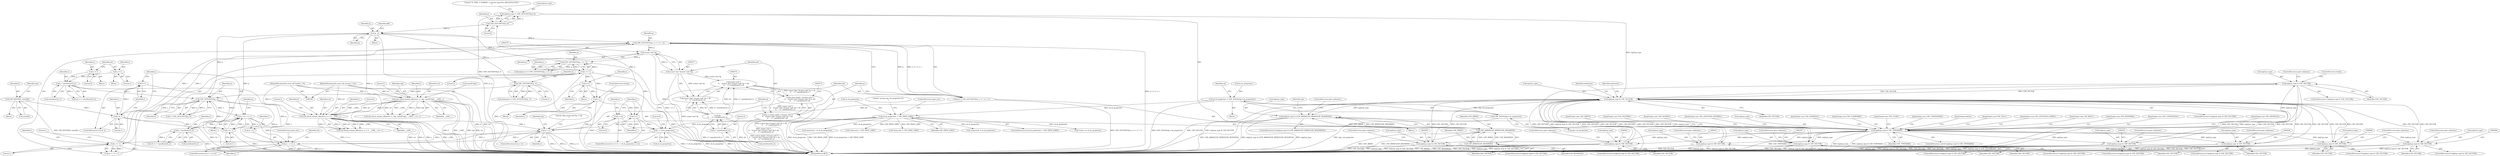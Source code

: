 digraph "0_file_f97486ef5dc3e8735440edc4fc8808c63e1a3ef0@array" {
"1000810" [label="(Call,inp[i].pi_type & CDF_VECTOR)"];
"1000386" [label="(Call,inp[i].pi_type & CDF_TYPEMASK)"];
"1000373" [label="(Call,inp[i].pi_type & (CDF_ARRAY|CDF_BYREF|CDF_RESERVED))"];
"1000342" [label="(Call,inp[i].pi_type & CDF_VECTOR)"];
"1000310" [label="(Call,inp[i].pi_type = CDF_GETUINT32(q, 0))"];
"1000316" [label="(Call,CDF_GETUINT32(q, 0))"];
"1000288" [label="(Call,q > e)"];
"1000269" [label="(Call,q = (const uint8_t *)(const void *)\n\t\t    ((const char *)(const void *)p + ofs\n\t\t    - 2 * sizeof(uint32_t)))"];
"1000271" [label="(Call,(const uint8_t *)(const void *)\n\t\t    ((const char *)(const void *)p + ofs\n\t\t    - 2 * sizeof(uint32_t)))"];
"1000273" [label="(Call,(const void *)\n\t\t    ((const char *)(const void *)p + ofs\n\t\t    - 2 * sizeof(uint32_t)))"];
"1000276" [label="(Call,(const char *)(const void *)p)"];
"1000278" [label="(Call,(const void *)p)"];
"1000262" [label="(Call,CDF_GETUINT32(p, (i << 1) + 1))"];
"1000337" [label="(Call,q - p)"];
"1000305" [label="(Call,CDF_GETUINT32(p, i << 1))"];
"1000307" [label="(Call,i << 1)"];
"1000265" [label="(Call,i << 1)"];
"1000251" [label="(Call,i < sh.sh_properties)"];
"1000256" [label="(Call,i++)"];
"1000773" [label="(Call,i--)"];
"1000695" [label="(Call,i++)"];
"1000248" [label="(Call,i = 0)"];
"1000177" [label="(Call,sh.sh_properties > CDF_PROP_LIMIT)"];
"1000168" [label="(Call,sh.sh_properties = CDF_TOLE4(shp->sh_properties))"];
"1000172" [label="(Call,CDF_TOLE4(shp->sh_properties))"];
"1000281" [label="(Call,ofs\n\t\t    - 2 * sizeof(uint32_t))"];
"1000260" [label="(Call,ofs = CDF_GETUINT32(p, (i << 1) + 1))"];
"1000283" [label="(Call,2 * sizeof(uint32_t))"];
"1000761" [label="(Call,q + o >= e)"];
"1000701" [label="(Call,CDF_GETUINT32(q, o))"];
"1000352" [label="(Call,CDF_GETUINT32(q, 1))"];
"1000368" [label="(Call,o * sizeof(uint32_t))"];
"1000355" [label="(Call,o = 2)"];
"1000363" [label="(Call,o = 1)"];
"1000769" [label="(Call,o * sizeof(uint32_t))"];
"1000755" [label="(Call,o += l >> 1)"];
"1000757" [label="(Call,l >> 1)"];
"1000753" [label="(Call,l++)"];
"1000750" [label="(Call,l & 1)"];
"1000738" [label="(Call,CDF_ROUND(l, sizeof(l)))"];
"1000238" [label="(Call,cdf_check_stream_offset(sst, h, e, 0, __LINE__))"];
"1000138" [label="(Call,cdf_check_stream_offset(sst, h, shp, sizeof(*shp), __LINE__))"];
"1000101" [label="(MethodParameterIn,const cdf_stream_t *sst)"];
"1000102" [label="(MethodParameterIn,const cdf_header_t *h)"];
"1000810" [label="(Call,inp[i].pi_type & CDF_VECTOR)"];
"1000399" [label="(Call,inp[i].pi_type & CDF_VECTOR)"];
"1000556" [label="(Call,inp[i].pi_type & CDF_VECTOR)"];
"1000492" [label="(Call,inp[i].pi_type & CDF_VECTOR)"];
"1000462" [label="(Call,inp[i].pi_type & CDF_VECTOR)"];
"1000778" [label="(Call,inp[i].pi_type & CDF_VECTOR)"];
"1000524" [label="(Call,inp[i].pi_type & CDF_VECTOR)"];
"1000429" [label="(Call,inp[i].pi_type & CDF_VECTOR)"];
"1000597" [label="(Call,inp[i].pi_type & CDF_VECTOR)"];
"1000379" [label="(Call,CDF_ARRAY|CDF_BYREF|CDF_RESERVED)"];
"1000381" [label="(Call,CDF_BYREF|CDF_RESERVED)"];
"1000177" [label="(Call,sh.sh_properties > CDF_PROP_LIMIT)"];
"1000241" [label="(Identifier,e)"];
"1000243" [label="(Identifier,__LINE__)"];
"1000596" [label="(ControlStructure,if (inp[i].pi_type & CDF_VECTOR))"];
"1000810" [label="(Call,inp[i].pi_type & CDF_VECTOR)"];
"1000808" [label="(JumpTarget,case CDF_CLIPBOARD:)"];
"1000269" [label="(Call,q = (const uint8_t *)(const void *)\n\t\t    ((const char *)(const void *)p + ofs\n\t\t    - 2 * sizeof(uint32_t)))"];
"1000498" [label="(Identifier,CDF_VECTOR)"];
"1000750" [label="(Call,l & 1)"];
"1000603" [label="(Identifier,CDF_VECTOR)"];
"1000355" [label="(Call,o = 2)"];
"1000762" [label="(Call,q + o)"];
"1000769" [label="(Call,o * sizeof(uint32_t))"];
"1000809" [label="(ControlStructure,if (inp[i].pi_type & CDF_VECTOR))"];
"1000321" [label="(Literal,\"%\" SIZE_T_FORMAT \"u) id=%x type=%x offs=0x%tx,0x%x\n\")"];
"1000763" [label="(Identifier,q)"];
"1000435" [label="(Identifier,CDF_VECTOR)"];
"1000383" [label="(Identifier,CDF_RESERVED)"];
"1000284" [label="(Literal,2)"];
"1000756" [label="(Identifier,o)"];
"1000554" [label="(JumpTarget,case CDF_FLOAT:)"];
"1000101" [label="(MethodParameterIn,const cdf_stream_t *sst)"];
"1000256" [label="(Call,i++)"];
"1000266" [label="(Identifier,i)"];
"1000761" [label="(Call,q + o >= e)"];
"1000147" [label="(Literal,1)"];
"1000249" [label="(Identifier,i)"];
"1000839" [label="(MethodReturn,RET)"];
"1000262" [label="(Call,CDF_GETUINT32(p, (i << 1) + 1))"];
"1000348" [label="(Identifier,CDF_VECTOR)"];
"1000283" [label="(Call,2 * sizeof(uint32_t))"];
"1000524" [label="(Call,inp[i].pi_type & CDF_VECTOR)"];
"1000491" [label="(ControlStructure,if (inp[i].pi_type & CDF_VECTOR))"];
"1000690" [label="(Identifier,j)"];
"1000499" [label="(ControlStructure,goto unknown;)"];
"1000463" [label="(Call,inp[i].pi_type)"];
"1000522" [label="(JumpTarget,case CDF_UNSIGNED64:)"];
"1000278" [label="(Call,(const void *)p)"];
"1000178" [label="(Call,sh.sh_properties)"];
"1000767" [label="(Call,o4 = o * sizeof(uint32_t))"];
"1000468" [label="(Identifier,CDF_VECTOR)"];
"1000137" [label="(Call,cdf_check_stream_offset(sst, h, shp, sizeof(*shp), __LINE__) == -1)"];
"1000289" [label="(Identifier,q)"];
"1000771" [label="(Call,sizeof(uint32_t))"];
"1000768" [label="(Identifier,o4)"];
"1000370" [label="(Call,sizeof(uint32_t))"];
"1000305" [label="(Call,CDF_GETUINT32(p, i << 1))"];
"1000777" [label="(ControlStructure,if (inp[i].pi_type & CDF_VECTOR))"];
"1000337" [label="(Call,q - p)"];
"1000309" [label="(Literal,1)"];
"1000317" [label="(Identifier,q)"];
"1000760" [label="(ControlStructure,if (q + o >= e))"];
"1000356" [label="(Identifier,o)"];
"1000604" [label="(ControlStructure,goto unknown;)"];
"1000257" [label="(Identifier,i)"];
"1000759" [label="(Literal,1)"];
"1000530" [label="(Identifier,CDF_VECTOR)"];
"1000271" [label="(Call,(const uint8_t *)(const void *)\n\t\t    ((const char *)(const void *)p + ofs\n\t\t    - 2 * sizeof(uint32_t)))"];
"1000316" [label="(Call,CDF_GETUINT32(q, 0))"];
"1000311" [label="(Call,inp[i].pi_type)"];
"1000381" [label="(Call,CDF_BYREF|CDF_RESERVED)"];
"1000343" [label="(Call,inp[i].pi_type)"];
"1000819" [label="(JumpTarget,default:)"];
"1000275" [label="(Call,(const char *)(const void *)p + ofs\n\t\t    - 2 * sizeof(uint32_t))"];
"1000394" [label="(JumpTarget,case CDF_NULL:)"];
"1000176" [label="(ControlStructure,if (sh.sh_properties > CDF_PROP_LIMIT))"];
"1000242" [label="(Literal,0)"];
"1000230" [label="(Call,*count += sh.sh_properties)"];
"1000310" [label="(Call,inp[i].pi_type = CDF_GETUINT32(q, 0))"];
"1000280" [label="(Identifier,p)"];
"1000773" [label="(Call,i--)"];
"1000245" [label="(Literal,1)"];
"1000179" [label="(Identifier,sh)"];
"1000755" [label="(Call,o += l >> 1)"];
"1000393" [label="(Block,)"];
"1000753" [label="(Call,l++)"];
"1000757" [label="(Call,l >> 1)"];
"1000173" [label="(Call,shp->sh_properties)"];
"1000758" [label="(Identifier,l)"];
"1000107" [label="(Block,)"];
"1000398" [label="(ControlStructure,if (inp[i].pi_type & CDF_VECTOR))"];
"1000703" [label="(Identifier,o)"];
"1000638" [label="(JumpTarget,case CDF_LENGTH32_STRING:)"];
"1000766" [label="(ControlStructure,goto out;)"];
"1000203" [label="(Call,*maxcount += sh.sh_properties)"];
"1000352" [label="(Call,CDF_GETUINT32(q, 1))"];
"1000287" [label="(ControlStructure,if (q > e))"];
"1000555" [label="(ControlStructure,if (inp[i].pi_type & CDF_VECTOR))"];
"1000429" [label="(Call,inp[i].pi_type & CDF_VECTOR)"];
"1000264" [label="(Call,(i << 1) + 1)"];
"1000692" [label="(Block,)"];
"1000459" [label="(JumpTarget,case CDF_BOOL:)"];
"1000462" [label="(Call,inp[i].pi_type & CDF_VECTOR)"];
"1000737" [label="(Block,)"];
"1000261" [label="(Identifier,ofs)"];
"1000138" [label="(Call,cdf_check_stream_offset(sst, h, shp, sizeof(*shp), __LINE__))"];
"1000469" [label="(ControlStructure,goto unknown;)"];
"1000406" [label="(ControlStructure,goto unknown;)"];
"1000818" [label="(ControlStructure,break;)"];
"1000490" [label="(JumpTarget,case CDF_SIGNED64:)"];
"1000302" [label="(Identifier,inp)"];
"1000770" [label="(Identifier,o)"];
"1000308" [label="(Identifier,i)"];
"1000774" [label="(Identifier,i)"];
"1000102" [label="(MethodParameterIn,const cdf_header_t *h)"];
"1000784" [label="(Identifier,CDF_VECTOR)"];
"1000430" [label="(Call,inp[i].pi_type)"];
"1000285" [label="(Call,sizeof(uint32_t))"];
"1000247" [label="(ControlStructure,for (i = 0; i < sh.sh_properties; i++))"];
"1000238" [label="(Call,cdf_check_stream_offset(sst, h, e, 0, __LINE__))"];
"1000367" [label="(Identifier,o4)"];
"1000250" [label="(Literal,0)"];
"1000141" [label="(Identifier,shp)"];
"1000460" [label="(JumpTarget,case CDF_UNSIGNED32:)"];
"1000172" [label="(Call,CDF_TOLE4(shp->sh_properties))"];
"1000268" [label="(Literal,1)"];
"1000779" [label="(Call,inp[i].pi_type)"];
"1000392" [label="(Identifier,CDF_TYPEMASK)"];
"1000389" [label="(Identifier,inp)"];
"1000140" [label="(Identifier,h)"];
"1000260" [label="(Call,ofs = CDF_GETUINT32(p, (i << 1) + 1))"];
"1000397" [label="(JumpTarget,case CDF_SIGNED16:)"];
"1000273" [label="(Call,(const void *)\n\t\t    ((const char *)(const void *)p + ofs\n\t\t    - 2 * sizeof(uint32_t)))"];
"1000288" [label="(Call,q > e)"];
"1000139" [label="(Identifier,sst)"];
"1000749" [label="(ControlStructure,if (l & 1))"];
"1000380" [label="(Identifier,CDF_ARRAY)"];
"1000395" [label="(JumpTarget,case CDF_EMPTY:)"];
"1000251" [label="(Call,i < sh.sh_properties)"];
"1000739" [label="(Identifier,l)"];
"1000307" [label="(Call,i << 1)"];
"1000318" [label="(Literal,0)"];
"1000563" [label="(ControlStructure,goto unknown;)"];
"1000270" [label="(Identifier,q)"];
"1000775" [label="(ControlStructure,break;)"];
"1000493" [label="(Call,inp[i].pi_type)"];
"1000363" [label="(Call,o = 1)"];
"1000385" [label="(ControlStructure,switch (inp[i].pi_type & CDF_TYPEMASK))"];
"1000751" [label="(Identifier,l)"];
"1000198" [label="(Call,*maxcount > CDF_PROP_LIMIT)"];
"1000364" [label="(Identifier,o)"];
"1000745" [label="(Identifier,inp)"];
"1000776" [label="(JumpTarget,case CDF_FILETIME:)"];
"1000379" [label="(Call,CDF_ARRAY|CDF_BYREF|CDF_RESERVED)"];
"1000306" [label="(Identifier,p)"];
"1000400" [label="(Call,inp[i].pi_type)"];
"1000366" [label="(Call,o4 = o * sizeof(uint32_t))"];
"1000595" [label="(JumpTarget,case CDF_DOUBLE:)"];
"1000785" [label="(ControlStructure,goto unknown;)"];
"1000267" [label="(Literal,1)"];
"1000339" [label="(Identifier,p)"];
"1000368" [label="(Call,o * sizeof(uint32_t))"];
"1000523" [label="(ControlStructure,if (inp[i].pi_type & CDF_VECTOR))"];
"1000492" [label="(Call,inp[i].pi_type & CDF_VECTOR)"];
"1000778" [label="(Call,inp[i].pi_type & CDF_VECTOR)"];
"1000351" [label="(Identifier,nelements)"];
"1000185" [label="(Literal,\"section len: %u properties %u\n\")"];
"1000265" [label="(Call,i << 1)"];
"1000556" [label="(Call,inp[i].pi_type & CDF_VECTOR)"];
"1000695" [label="(Call,i++)"];
"1000341" [label="(ControlStructure,if (inp[i].pi_type & CDF_VECTOR))"];
"1000384" [label="(ControlStructure,goto unknown;)"];
"1000350" [label="(Call,nelements = CDF_GETUINT32(q, 1))"];
"1000382" [label="(Identifier,CDF_BYREF)"];
"1000697" [label="(Block,)"];
"1000639" [label="(JumpTarget,case CDF_LENGTH32_WSTRING:)"];
"1000399" [label="(Call,inp[i].pi_type & CDF_VECTOR)"];
"1000168" [label="(Call,sh.sh_properties = CDF_TOLE4(shp->sh_properties))"];
"1000182" [label="(ControlStructure,goto out;)"];
"1000258" [label="(Block,)"];
"1000290" [label="(Identifier,e)"];
"1000701" [label="(Call,CDF_GETUINT32(q, o))"];
"1000349" [label="(Block,)"];
"1000531" [label="(ControlStructure,goto unknown;)"];
"1000281" [label="(Call,ofs\n\t\t    - 2 * sizeof(uint32_t))"];
"1000428" [label="(ControlStructure,if (inp[i].pi_type & CDF_VECTOR))"];
"1000276" [label="(Call,(const char *)(const void *)p)"];
"1000357" [label="(Literal,2)"];
"1000597" [label="(Call,inp[i].pi_type & CDF_VECTOR)"];
"1000299" [label="(Call,inp[i].pi_id = CDF_GETUINT32(p, i << 1))"];
"1000373" [label="(Call,inp[i].pi_type & (CDF_ARRAY|CDF_BYREF|CDF_RESERVED))"];
"1000237" [label="(Call,cdf_check_stream_offset(sst, h, e, 0, __LINE__) == -1)"];
"1000169" [label="(Call,sh.sh_properties)"];
"1000525" [label="(Call,inp[i].pi_type)"];
"1000436" [label="(ControlStructure,goto unknown;)"];
"1000831" [label="(Literal,0)"];
"1000598" [label="(Call,inp[i].pi_type)"];
"1000145" [label="(Identifier,__LINE__)"];
"1000263" [label="(Identifier,p)"];
"1000562" [label="(Identifier,CDF_VECTOR)"];
"1000654" [label="(Call,*maxcount > CDF_PROP_LIMIT)"];
"1000387" [label="(Call,inp[i].pi_type)"];
"1000248" [label="(Call,i = 0)"];
"1000336" [label="(Block,)"];
"1000365" [label="(Literal,1)"];
"1000386" [label="(Call,inp[i].pi_type & CDF_TYPEMASK)"];
"1000252" [label="(Identifier,i)"];
"1000765" [label="(Identifier,e)"];
"1000361" [label="(Identifier,nelements)"];
"1000754" [label="(Identifier,l)"];
"1000752" [label="(Literal,1)"];
"1000354" [label="(Literal,1)"];
"1000427" [label="(JumpTarget,case CDF_SIGNED32:)"];
"1000294" [label="(Literal,\"Ran of the end %p > %p\n\")"];
"1000338" [label="(Identifier,q)"];
"1000811" [label="(Call,inp[i].pi_type)"];
"1000342" [label="(Call,inp[i].pi_type & CDF_VECTOR)"];
"1000461" [label="(ControlStructure,if (inp[i].pi_type & CDF_VECTOR))"];
"1000369" [label="(Identifier,o)"];
"1000181" [label="(Identifier,CDF_PROP_LIMIT)"];
"1000816" [label="(Identifier,CDF_VECTOR)"];
"1000557" [label="(Call,inp[i].pi_type)"];
"1000738" [label="(Call,CDF_ROUND(l, sizeof(l)))"];
"1000253" [label="(Call,sh.sh_properties)"];
"1000372" [label="(ControlStructure,if (inp[i].pi_type & (CDF_ARRAY|CDF_BYREF|CDF_RESERVED)))"];
"1000374" [label="(Call,inp[i].pi_type)"];
"1000817" [label="(ControlStructure,goto unknown;)"];
"1000240" [label="(Identifier,h)"];
"1000340" [label="(Identifier,offs)"];
"1000142" [label="(Call,sizeof(*shp))"];
"1000282" [label="(Identifier,ofs)"];
"1000359" [label="(Block,)"];
"1000353" [label="(Identifier,q)"];
"1000699" [label="(Call,l = CDF_GETUINT32(q, o))"];
"1000405" [label="(Identifier,CDF_VECTOR)"];
"1000696" [label="(Identifier,i)"];
"1000740" [label="(Call,sizeof(l))"];
"1000702" [label="(Identifier,q)"];
"1000211" [label="(Call,*maxcount = sh.sh_properties)"];
"1000239" [label="(Identifier,sst)"];
"1000810" -> "1000809"  [label="AST: "];
"1000810" -> "1000816"  [label="CFG: "];
"1000811" -> "1000810"  [label="AST: "];
"1000816" -> "1000810"  [label="AST: "];
"1000817" -> "1000810"  [label="CFG: "];
"1000818" -> "1000810"  [label="CFG: "];
"1000810" -> "1000839"  [label="DDG: inp[i].pi_type & CDF_VECTOR"];
"1000810" -> "1000839"  [label="DDG: CDF_VECTOR"];
"1000810" -> "1000839"  [label="DDG: inp[i].pi_type"];
"1000810" -> "1000342"  [label="DDG: CDF_VECTOR"];
"1000386" -> "1000810"  [label="DDG: inp[i].pi_type"];
"1000342" -> "1000810"  [label="DDG: CDF_VECTOR"];
"1000386" -> "1000385"  [label="AST: "];
"1000386" -> "1000392"  [label="CFG: "];
"1000387" -> "1000386"  [label="AST: "];
"1000392" -> "1000386"  [label="AST: "];
"1000394" -> "1000386"  [label="CFG: "];
"1000395" -> "1000386"  [label="CFG: "];
"1000397" -> "1000386"  [label="CFG: "];
"1000427" -> "1000386"  [label="CFG: "];
"1000459" -> "1000386"  [label="CFG: "];
"1000460" -> "1000386"  [label="CFG: "];
"1000490" -> "1000386"  [label="CFG: "];
"1000522" -> "1000386"  [label="CFG: "];
"1000554" -> "1000386"  [label="CFG: "];
"1000595" -> "1000386"  [label="CFG: "];
"1000638" -> "1000386"  [label="CFG: "];
"1000639" -> "1000386"  [label="CFG: "];
"1000776" -> "1000386"  [label="CFG: "];
"1000808" -> "1000386"  [label="CFG: "];
"1000819" -> "1000386"  [label="CFG: "];
"1000386" -> "1000839"  [label="DDG: CDF_TYPEMASK"];
"1000386" -> "1000839"  [label="DDG: inp[i].pi_type"];
"1000386" -> "1000839"  [label="DDG: inp[i].pi_type & CDF_TYPEMASK"];
"1000373" -> "1000386"  [label="DDG: inp[i].pi_type"];
"1000386" -> "1000399"  [label="DDG: inp[i].pi_type"];
"1000386" -> "1000429"  [label="DDG: inp[i].pi_type"];
"1000386" -> "1000462"  [label="DDG: inp[i].pi_type"];
"1000386" -> "1000492"  [label="DDG: inp[i].pi_type"];
"1000386" -> "1000524"  [label="DDG: inp[i].pi_type"];
"1000386" -> "1000556"  [label="DDG: inp[i].pi_type"];
"1000386" -> "1000597"  [label="DDG: inp[i].pi_type"];
"1000386" -> "1000778"  [label="DDG: inp[i].pi_type"];
"1000373" -> "1000372"  [label="AST: "];
"1000373" -> "1000379"  [label="CFG: "];
"1000374" -> "1000373"  [label="AST: "];
"1000379" -> "1000373"  [label="AST: "];
"1000384" -> "1000373"  [label="CFG: "];
"1000389" -> "1000373"  [label="CFG: "];
"1000373" -> "1000839"  [label="DDG: CDF_ARRAY|CDF_BYREF|CDF_RESERVED"];
"1000373" -> "1000839"  [label="DDG: inp[i].pi_type & (CDF_ARRAY|CDF_BYREF|CDF_RESERVED)"];
"1000373" -> "1000839"  [label="DDG: inp[i].pi_type"];
"1000342" -> "1000373"  [label="DDG: inp[i].pi_type"];
"1000379" -> "1000373"  [label="DDG: CDF_ARRAY"];
"1000379" -> "1000373"  [label="DDG: CDF_BYREF|CDF_RESERVED"];
"1000342" -> "1000341"  [label="AST: "];
"1000342" -> "1000348"  [label="CFG: "];
"1000343" -> "1000342"  [label="AST: "];
"1000348" -> "1000342"  [label="AST: "];
"1000351" -> "1000342"  [label="CFG: "];
"1000361" -> "1000342"  [label="CFG: "];
"1000342" -> "1000839"  [label="DDG: CDF_VECTOR"];
"1000342" -> "1000839"  [label="DDG: inp[i].pi_type & CDF_VECTOR"];
"1000310" -> "1000342"  [label="DDG: inp[i].pi_type"];
"1000399" -> "1000342"  [label="DDG: CDF_VECTOR"];
"1000556" -> "1000342"  [label="DDG: CDF_VECTOR"];
"1000492" -> "1000342"  [label="DDG: CDF_VECTOR"];
"1000462" -> "1000342"  [label="DDG: CDF_VECTOR"];
"1000778" -> "1000342"  [label="DDG: CDF_VECTOR"];
"1000524" -> "1000342"  [label="DDG: CDF_VECTOR"];
"1000429" -> "1000342"  [label="DDG: CDF_VECTOR"];
"1000597" -> "1000342"  [label="DDG: CDF_VECTOR"];
"1000342" -> "1000399"  [label="DDG: CDF_VECTOR"];
"1000342" -> "1000429"  [label="DDG: CDF_VECTOR"];
"1000342" -> "1000462"  [label="DDG: CDF_VECTOR"];
"1000342" -> "1000492"  [label="DDG: CDF_VECTOR"];
"1000342" -> "1000524"  [label="DDG: CDF_VECTOR"];
"1000342" -> "1000556"  [label="DDG: CDF_VECTOR"];
"1000342" -> "1000597"  [label="DDG: CDF_VECTOR"];
"1000342" -> "1000778"  [label="DDG: CDF_VECTOR"];
"1000310" -> "1000258"  [label="AST: "];
"1000310" -> "1000316"  [label="CFG: "];
"1000311" -> "1000310"  [label="AST: "];
"1000316" -> "1000310"  [label="AST: "];
"1000321" -> "1000310"  [label="CFG: "];
"1000310" -> "1000839"  [label="DDG: CDF_GETUINT32(q, 0)"];
"1000316" -> "1000310"  [label="DDG: q"];
"1000316" -> "1000310"  [label="DDG: 0"];
"1000316" -> "1000318"  [label="CFG: "];
"1000317" -> "1000316"  [label="AST: "];
"1000318" -> "1000316"  [label="AST: "];
"1000288" -> "1000316"  [label="DDG: q"];
"1000316" -> "1000337"  [label="DDG: q"];
"1000288" -> "1000287"  [label="AST: "];
"1000288" -> "1000290"  [label="CFG: "];
"1000289" -> "1000288"  [label="AST: "];
"1000290" -> "1000288"  [label="AST: "];
"1000294" -> "1000288"  [label="CFG: "];
"1000302" -> "1000288"  [label="CFG: "];
"1000288" -> "1000839"  [label="DDG: e"];
"1000288" -> "1000839"  [label="DDG: q"];
"1000288" -> "1000839"  [label="DDG: q > e"];
"1000269" -> "1000288"  [label="DDG: q"];
"1000761" -> "1000288"  [label="DDG: e"];
"1000238" -> "1000288"  [label="DDG: e"];
"1000288" -> "1000761"  [label="DDG: e"];
"1000269" -> "1000258"  [label="AST: "];
"1000269" -> "1000271"  [label="CFG: "];
"1000270" -> "1000269"  [label="AST: "];
"1000271" -> "1000269"  [label="AST: "];
"1000289" -> "1000269"  [label="CFG: "];
"1000269" -> "1000839"  [label="DDG: (const uint8_t *)(const void *)\n\t\t    ((const char *)(const void *)p + ofs\n\t\t    - 2 * sizeof(uint32_t))"];
"1000271" -> "1000269"  [label="DDG: (const void *)\n\t\t    ((const char *)(const void *)p + ofs\n\t\t    - 2 * sizeof(uint32_t))"];
"1000271" -> "1000273"  [label="CFG: "];
"1000272" -> "1000271"  [label="AST: "];
"1000273" -> "1000271"  [label="AST: "];
"1000271" -> "1000839"  [label="DDG: (const void *)\n\t\t    ((const char *)(const void *)p + ofs\n\t\t    - 2 * sizeof(uint32_t))"];
"1000273" -> "1000271"  [label="DDG: (const char *)(const void *)p + ofs\n\t\t    - 2 * sizeof(uint32_t)"];
"1000273" -> "1000275"  [label="CFG: "];
"1000274" -> "1000273"  [label="AST: "];
"1000275" -> "1000273"  [label="AST: "];
"1000273" -> "1000839"  [label="DDG: (const char *)(const void *)p + ofs\n\t\t    - 2 * sizeof(uint32_t)"];
"1000276" -> "1000273"  [label="DDG: (const void *)p"];
"1000281" -> "1000273"  [label="DDG: ofs"];
"1000281" -> "1000273"  [label="DDG: 2 * sizeof(uint32_t)"];
"1000276" -> "1000275"  [label="AST: "];
"1000276" -> "1000278"  [label="CFG: "];
"1000277" -> "1000276"  [label="AST: "];
"1000278" -> "1000276"  [label="AST: "];
"1000282" -> "1000276"  [label="CFG: "];
"1000276" -> "1000839"  [label="DDG: (const void *)p"];
"1000276" -> "1000275"  [label="DDG: (const void *)p"];
"1000278" -> "1000276"  [label="DDG: p"];
"1000278" -> "1000280"  [label="CFG: "];
"1000279" -> "1000278"  [label="AST: "];
"1000280" -> "1000278"  [label="AST: "];
"1000278" -> "1000839"  [label="DDG: p"];
"1000262" -> "1000278"  [label="DDG: p"];
"1000278" -> "1000305"  [label="DDG: p"];
"1000262" -> "1000260"  [label="AST: "];
"1000262" -> "1000264"  [label="CFG: "];
"1000263" -> "1000262"  [label="AST: "];
"1000264" -> "1000262"  [label="AST: "];
"1000260" -> "1000262"  [label="CFG: "];
"1000262" -> "1000839"  [label="DDG: (i << 1) + 1"];
"1000262" -> "1000260"  [label="DDG: p"];
"1000262" -> "1000260"  [label="DDG: (i << 1) + 1"];
"1000337" -> "1000262"  [label="DDG: p"];
"1000265" -> "1000262"  [label="DDG: i"];
"1000265" -> "1000262"  [label="DDG: 1"];
"1000337" -> "1000336"  [label="AST: "];
"1000337" -> "1000339"  [label="CFG: "];
"1000338" -> "1000337"  [label="AST: "];
"1000339" -> "1000337"  [label="AST: "];
"1000340" -> "1000337"  [label="CFG: "];
"1000337" -> "1000839"  [label="DDG: p"];
"1000337" -> "1000839"  [label="DDG: q"];
"1000337" -> "1000839"  [label="DDG: q - p"];
"1000305" -> "1000337"  [label="DDG: p"];
"1000337" -> "1000352"  [label="DDG: q"];
"1000337" -> "1000701"  [label="DDG: q"];
"1000305" -> "1000299"  [label="AST: "];
"1000305" -> "1000307"  [label="CFG: "];
"1000306" -> "1000305"  [label="AST: "];
"1000307" -> "1000305"  [label="AST: "];
"1000299" -> "1000305"  [label="CFG: "];
"1000305" -> "1000839"  [label="DDG: i << 1"];
"1000305" -> "1000299"  [label="DDG: p"];
"1000305" -> "1000299"  [label="DDG: i << 1"];
"1000307" -> "1000305"  [label="DDG: i"];
"1000307" -> "1000305"  [label="DDG: 1"];
"1000307" -> "1000309"  [label="CFG: "];
"1000308" -> "1000307"  [label="AST: "];
"1000309" -> "1000307"  [label="AST: "];
"1000307" -> "1000839"  [label="DDG: i"];
"1000307" -> "1000256"  [label="DDG: i"];
"1000265" -> "1000307"  [label="DDG: i"];
"1000307" -> "1000695"  [label="DDG: i"];
"1000307" -> "1000773"  [label="DDG: i"];
"1000265" -> "1000264"  [label="AST: "];
"1000265" -> "1000267"  [label="CFG: "];
"1000266" -> "1000265"  [label="AST: "];
"1000267" -> "1000265"  [label="AST: "];
"1000268" -> "1000265"  [label="CFG: "];
"1000265" -> "1000839"  [label="DDG: i"];
"1000265" -> "1000264"  [label="DDG: i"];
"1000265" -> "1000264"  [label="DDG: 1"];
"1000251" -> "1000265"  [label="DDG: i"];
"1000251" -> "1000247"  [label="AST: "];
"1000251" -> "1000253"  [label="CFG: "];
"1000252" -> "1000251"  [label="AST: "];
"1000253" -> "1000251"  [label="AST: "];
"1000261" -> "1000251"  [label="CFG: "];
"1000831" -> "1000251"  [label="CFG: "];
"1000251" -> "1000839"  [label="DDG: i < sh.sh_properties"];
"1000251" -> "1000839"  [label="DDG: sh.sh_properties"];
"1000251" -> "1000839"  [label="DDG: i"];
"1000256" -> "1000251"  [label="DDG: i"];
"1000248" -> "1000251"  [label="DDG: i"];
"1000177" -> "1000251"  [label="DDG: sh.sh_properties"];
"1000256" -> "1000247"  [label="AST: "];
"1000256" -> "1000257"  [label="CFG: "];
"1000257" -> "1000256"  [label="AST: "];
"1000252" -> "1000256"  [label="CFG: "];
"1000773" -> "1000256"  [label="DDG: i"];
"1000773" -> "1000393"  [label="AST: "];
"1000773" -> "1000774"  [label="CFG: "];
"1000774" -> "1000773"  [label="AST: "];
"1000775" -> "1000773"  [label="CFG: "];
"1000773" -> "1000839"  [label="DDG: i"];
"1000695" -> "1000773"  [label="DDG: i"];
"1000695" -> "1000692"  [label="AST: "];
"1000695" -> "1000696"  [label="CFG: "];
"1000696" -> "1000695"  [label="AST: "];
"1000690" -> "1000695"  [label="CFG: "];
"1000695" -> "1000839"  [label="DDG: i"];
"1000248" -> "1000247"  [label="AST: "];
"1000248" -> "1000250"  [label="CFG: "];
"1000249" -> "1000248"  [label="AST: "];
"1000250" -> "1000248"  [label="AST: "];
"1000252" -> "1000248"  [label="CFG: "];
"1000177" -> "1000176"  [label="AST: "];
"1000177" -> "1000181"  [label="CFG: "];
"1000178" -> "1000177"  [label="AST: "];
"1000181" -> "1000177"  [label="AST: "];
"1000182" -> "1000177"  [label="CFG: "];
"1000185" -> "1000177"  [label="CFG: "];
"1000177" -> "1000839"  [label="DDG: sh.sh_properties"];
"1000177" -> "1000839"  [label="DDG: CDF_PROP_LIMIT"];
"1000177" -> "1000839"  [label="DDG: sh.sh_properties > CDF_PROP_LIMIT"];
"1000168" -> "1000177"  [label="DDG: sh.sh_properties"];
"1000177" -> "1000198"  [label="DDG: CDF_PROP_LIMIT"];
"1000177" -> "1000203"  [label="DDG: sh.sh_properties"];
"1000177" -> "1000211"  [label="DDG: sh.sh_properties"];
"1000177" -> "1000230"  [label="DDG: sh.sh_properties"];
"1000177" -> "1000654"  [label="DDG: CDF_PROP_LIMIT"];
"1000168" -> "1000107"  [label="AST: "];
"1000168" -> "1000172"  [label="CFG: "];
"1000169" -> "1000168"  [label="AST: "];
"1000172" -> "1000168"  [label="AST: "];
"1000179" -> "1000168"  [label="CFG: "];
"1000168" -> "1000839"  [label="DDG: CDF_TOLE4(shp->sh_properties)"];
"1000172" -> "1000168"  [label="DDG: shp->sh_properties"];
"1000172" -> "1000173"  [label="CFG: "];
"1000173" -> "1000172"  [label="AST: "];
"1000172" -> "1000839"  [label="DDG: shp->sh_properties"];
"1000281" -> "1000275"  [label="AST: "];
"1000281" -> "1000283"  [label="CFG: "];
"1000282" -> "1000281"  [label="AST: "];
"1000283" -> "1000281"  [label="AST: "];
"1000275" -> "1000281"  [label="CFG: "];
"1000281" -> "1000839"  [label="DDG: ofs"];
"1000281" -> "1000839"  [label="DDG: 2 * sizeof(uint32_t)"];
"1000281" -> "1000275"  [label="DDG: ofs"];
"1000281" -> "1000275"  [label="DDG: 2 * sizeof(uint32_t)"];
"1000260" -> "1000281"  [label="DDG: ofs"];
"1000283" -> "1000281"  [label="DDG: 2"];
"1000260" -> "1000258"  [label="AST: "];
"1000261" -> "1000260"  [label="AST: "];
"1000270" -> "1000260"  [label="CFG: "];
"1000260" -> "1000839"  [label="DDG: CDF_GETUINT32(p, (i << 1) + 1)"];
"1000283" -> "1000285"  [label="CFG: "];
"1000284" -> "1000283"  [label="AST: "];
"1000285" -> "1000283"  [label="AST: "];
"1000761" -> "1000760"  [label="AST: "];
"1000761" -> "1000765"  [label="CFG: "];
"1000762" -> "1000761"  [label="AST: "];
"1000765" -> "1000761"  [label="AST: "];
"1000766" -> "1000761"  [label="CFG: "];
"1000768" -> "1000761"  [label="CFG: "];
"1000761" -> "1000839"  [label="DDG: q + o"];
"1000761" -> "1000839"  [label="DDG: e"];
"1000761" -> "1000839"  [label="DDG: q + o >= e"];
"1000701" -> "1000761"  [label="DDG: q"];
"1000755" -> "1000761"  [label="DDG: o"];
"1000701" -> "1000699"  [label="AST: "];
"1000701" -> "1000703"  [label="CFG: "];
"1000702" -> "1000701"  [label="AST: "];
"1000703" -> "1000701"  [label="AST: "];
"1000699" -> "1000701"  [label="CFG: "];
"1000701" -> "1000699"  [label="DDG: q"];
"1000701" -> "1000699"  [label="DDG: o"];
"1000352" -> "1000701"  [label="DDG: q"];
"1000368" -> "1000701"  [label="DDG: o"];
"1000769" -> "1000701"  [label="DDG: o"];
"1000701" -> "1000755"  [label="DDG: o"];
"1000701" -> "1000762"  [label="DDG: q"];
"1000352" -> "1000350"  [label="AST: "];
"1000352" -> "1000354"  [label="CFG: "];
"1000353" -> "1000352"  [label="AST: "];
"1000354" -> "1000352"  [label="AST: "];
"1000350" -> "1000352"  [label="CFG: "];
"1000352" -> "1000839"  [label="DDG: q"];
"1000352" -> "1000350"  [label="DDG: q"];
"1000352" -> "1000350"  [label="DDG: 1"];
"1000368" -> "1000366"  [label="AST: "];
"1000368" -> "1000370"  [label="CFG: "];
"1000369" -> "1000368"  [label="AST: "];
"1000370" -> "1000368"  [label="AST: "];
"1000366" -> "1000368"  [label="CFG: "];
"1000368" -> "1000839"  [label="DDG: o"];
"1000368" -> "1000366"  [label="DDG: o"];
"1000355" -> "1000368"  [label="DDG: o"];
"1000363" -> "1000368"  [label="DDG: o"];
"1000355" -> "1000349"  [label="AST: "];
"1000355" -> "1000357"  [label="CFG: "];
"1000356" -> "1000355"  [label="AST: "];
"1000357" -> "1000355"  [label="AST: "];
"1000367" -> "1000355"  [label="CFG: "];
"1000363" -> "1000359"  [label="AST: "];
"1000363" -> "1000365"  [label="CFG: "];
"1000364" -> "1000363"  [label="AST: "];
"1000365" -> "1000363"  [label="AST: "];
"1000367" -> "1000363"  [label="CFG: "];
"1000769" -> "1000767"  [label="AST: "];
"1000769" -> "1000771"  [label="CFG: "];
"1000770" -> "1000769"  [label="AST: "];
"1000771" -> "1000769"  [label="AST: "];
"1000767" -> "1000769"  [label="CFG: "];
"1000769" -> "1000839"  [label="DDG: o"];
"1000769" -> "1000767"  [label="DDG: o"];
"1000755" -> "1000769"  [label="DDG: o"];
"1000755" -> "1000697"  [label="AST: "];
"1000755" -> "1000757"  [label="CFG: "];
"1000756" -> "1000755"  [label="AST: "];
"1000757" -> "1000755"  [label="AST: "];
"1000763" -> "1000755"  [label="CFG: "];
"1000755" -> "1000839"  [label="DDG: l >> 1"];
"1000757" -> "1000755"  [label="DDG: l"];
"1000757" -> "1000755"  [label="DDG: 1"];
"1000755" -> "1000762"  [label="DDG: o"];
"1000757" -> "1000759"  [label="CFG: "];
"1000758" -> "1000757"  [label="AST: "];
"1000759" -> "1000757"  [label="AST: "];
"1000757" -> "1000839"  [label="DDG: l"];
"1000753" -> "1000757"  [label="DDG: l"];
"1000750" -> "1000757"  [label="DDG: l"];
"1000753" -> "1000749"  [label="AST: "];
"1000753" -> "1000754"  [label="CFG: "];
"1000754" -> "1000753"  [label="AST: "];
"1000756" -> "1000753"  [label="CFG: "];
"1000750" -> "1000753"  [label="DDG: l"];
"1000750" -> "1000749"  [label="AST: "];
"1000750" -> "1000752"  [label="CFG: "];
"1000751" -> "1000750"  [label="AST: "];
"1000752" -> "1000750"  [label="AST: "];
"1000754" -> "1000750"  [label="CFG: "];
"1000756" -> "1000750"  [label="CFG: "];
"1000750" -> "1000839"  [label="DDG: l & 1"];
"1000738" -> "1000750"  [label="DDG: l"];
"1000738" -> "1000737"  [label="AST: "];
"1000738" -> "1000740"  [label="CFG: "];
"1000739" -> "1000738"  [label="AST: "];
"1000740" -> "1000738"  [label="AST: "];
"1000745" -> "1000738"  [label="CFG: "];
"1000738" -> "1000839"  [label="DDG: CDF_ROUND(l, sizeof(l))"];
"1000238" -> "1000237"  [label="AST: "];
"1000238" -> "1000243"  [label="CFG: "];
"1000239" -> "1000238"  [label="AST: "];
"1000240" -> "1000238"  [label="AST: "];
"1000241" -> "1000238"  [label="AST: "];
"1000242" -> "1000238"  [label="AST: "];
"1000243" -> "1000238"  [label="AST: "];
"1000245" -> "1000238"  [label="CFG: "];
"1000238" -> "1000839"  [label="DDG: sst"];
"1000238" -> "1000839"  [label="DDG: h"];
"1000238" -> "1000839"  [label="DDG: e"];
"1000238" -> "1000839"  [label="DDG: __LINE__"];
"1000238" -> "1000237"  [label="DDG: e"];
"1000238" -> "1000237"  [label="DDG: sst"];
"1000238" -> "1000237"  [label="DDG: h"];
"1000238" -> "1000237"  [label="DDG: __LINE__"];
"1000238" -> "1000237"  [label="DDG: 0"];
"1000138" -> "1000238"  [label="DDG: sst"];
"1000138" -> "1000238"  [label="DDG: h"];
"1000138" -> "1000238"  [label="DDG: __LINE__"];
"1000101" -> "1000238"  [label="DDG: sst"];
"1000102" -> "1000238"  [label="DDG: h"];
"1000138" -> "1000137"  [label="AST: "];
"1000138" -> "1000145"  [label="CFG: "];
"1000139" -> "1000138"  [label="AST: "];
"1000140" -> "1000138"  [label="AST: "];
"1000141" -> "1000138"  [label="AST: "];
"1000142" -> "1000138"  [label="AST: "];
"1000145" -> "1000138"  [label="AST: "];
"1000147" -> "1000138"  [label="CFG: "];
"1000138" -> "1000839"  [label="DDG: shp"];
"1000138" -> "1000839"  [label="DDG: sst"];
"1000138" -> "1000839"  [label="DDG: h"];
"1000138" -> "1000839"  [label="DDG: __LINE__"];
"1000138" -> "1000137"  [label="DDG: sst"];
"1000138" -> "1000137"  [label="DDG: __LINE__"];
"1000138" -> "1000137"  [label="DDG: h"];
"1000138" -> "1000137"  [label="DDG: shp"];
"1000101" -> "1000138"  [label="DDG: sst"];
"1000102" -> "1000138"  [label="DDG: h"];
"1000101" -> "1000100"  [label="AST: "];
"1000101" -> "1000839"  [label="DDG: sst"];
"1000102" -> "1000100"  [label="AST: "];
"1000102" -> "1000839"  [label="DDG: h"];
"1000399" -> "1000398"  [label="AST: "];
"1000399" -> "1000405"  [label="CFG: "];
"1000400" -> "1000399"  [label="AST: "];
"1000405" -> "1000399"  [label="AST: "];
"1000406" -> "1000399"  [label="CFG: "];
"1000408" -> "1000399"  [label="CFG: "];
"1000399" -> "1000839"  [label="DDG: CDF_VECTOR"];
"1000399" -> "1000839"  [label="DDG: inp[i].pi_type"];
"1000399" -> "1000839"  [label="DDG: inp[i].pi_type & CDF_VECTOR"];
"1000556" -> "1000555"  [label="AST: "];
"1000556" -> "1000562"  [label="CFG: "];
"1000557" -> "1000556"  [label="AST: "];
"1000562" -> "1000556"  [label="AST: "];
"1000563" -> "1000556"  [label="CFG: "];
"1000565" -> "1000556"  [label="CFG: "];
"1000556" -> "1000839"  [label="DDG: CDF_VECTOR"];
"1000556" -> "1000839"  [label="DDG: inp[i].pi_type"];
"1000556" -> "1000839"  [label="DDG: inp[i].pi_type & CDF_VECTOR"];
"1000492" -> "1000491"  [label="AST: "];
"1000492" -> "1000498"  [label="CFG: "];
"1000493" -> "1000492"  [label="AST: "];
"1000498" -> "1000492"  [label="AST: "];
"1000499" -> "1000492"  [label="CFG: "];
"1000501" -> "1000492"  [label="CFG: "];
"1000492" -> "1000839"  [label="DDG: CDF_VECTOR"];
"1000492" -> "1000839"  [label="DDG: inp[i].pi_type"];
"1000492" -> "1000839"  [label="DDG: inp[i].pi_type & CDF_VECTOR"];
"1000462" -> "1000461"  [label="AST: "];
"1000462" -> "1000468"  [label="CFG: "];
"1000463" -> "1000462"  [label="AST: "];
"1000468" -> "1000462"  [label="AST: "];
"1000469" -> "1000462"  [label="CFG: "];
"1000471" -> "1000462"  [label="CFG: "];
"1000462" -> "1000839"  [label="DDG: CDF_VECTOR"];
"1000462" -> "1000839"  [label="DDG: inp[i].pi_type"];
"1000462" -> "1000839"  [label="DDG: inp[i].pi_type & CDF_VECTOR"];
"1000778" -> "1000777"  [label="AST: "];
"1000778" -> "1000784"  [label="CFG: "];
"1000779" -> "1000778"  [label="AST: "];
"1000784" -> "1000778"  [label="AST: "];
"1000785" -> "1000778"  [label="CFG: "];
"1000787" -> "1000778"  [label="CFG: "];
"1000778" -> "1000839"  [label="DDG: CDF_VECTOR"];
"1000778" -> "1000839"  [label="DDG: inp[i].pi_type & CDF_VECTOR"];
"1000778" -> "1000839"  [label="DDG: inp[i].pi_type"];
"1000524" -> "1000523"  [label="AST: "];
"1000524" -> "1000530"  [label="CFG: "];
"1000525" -> "1000524"  [label="AST: "];
"1000530" -> "1000524"  [label="AST: "];
"1000531" -> "1000524"  [label="CFG: "];
"1000533" -> "1000524"  [label="CFG: "];
"1000524" -> "1000839"  [label="DDG: inp[i].pi_type"];
"1000524" -> "1000839"  [label="DDG: inp[i].pi_type & CDF_VECTOR"];
"1000524" -> "1000839"  [label="DDG: CDF_VECTOR"];
"1000429" -> "1000428"  [label="AST: "];
"1000429" -> "1000435"  [label="CFG: "];
"1000430" -> "1000429"  [label="AST: "];
"1000435" -> "1000429"  [label="AST: "];
"1000436" -> "1000429"  [label="CFG: "];
"1000438" -> "1000429"  [label="CFG: "];
"1000429" -> "1000839"  [label="DDG: CDF_VECTOR"];
"1000429" -> "1000839"  [label="DDG: inp[i].pi_type"];
"1000429" -> "1000839"  [label="DDG: inp[i].pi_type & CDF_VECTOR"];
"1000597" -> "1000596"  [label="AST: "];
"1000597" -> "1000603"  [label="CFG: "];
"1000598" -> "1000597"  [label="AST: "];
"1000603" -> "1000597"  [label="AST: "];
"1000604" -> "1000597"  [label="CFG: "];
"1000606" -> "1000597"  [label="CFG: "];
"1000597" -> "1000839"  [label="DDG: inp[i].pi_type"];
"1000597" -> "1000839"  [label="DDG: inp[i].pi_type & CDF_VECTOR"];
"1000597" -> "1000839"  [label="DDG: CDF_VECTOR"];
"1000379" -> "1000381"  [label="CFG: "];
"1000380" -> "1000379"  [label="AST: "];
"1000381" -> "1000379"  [label="AST: "];
"1000379" -> "1000839"  [label="DDG: CDF_ARRAY"];
"1000379" -> "1000839"  [label="DDG: CDF_BYREF|CDF_RESERVED"];
"1000381" -> "1000379"  [label="DDG: CDF_BYREF"];
"1000381" -> "1000379"  [label="DDG: CDF_RESERVED"];
"1000381" -> "1000383"  [label="CFG: "];
"1000382" -> "1000381"  [label="AST: "];
"1000383" -> "1000381"  [label="AST: "];
"1000381" -> "1000839"  [label="DDG: CDF_RESERVED"];
"1000381" -> "1000839"  [label="DDG: CDF_BYREF"];
}
